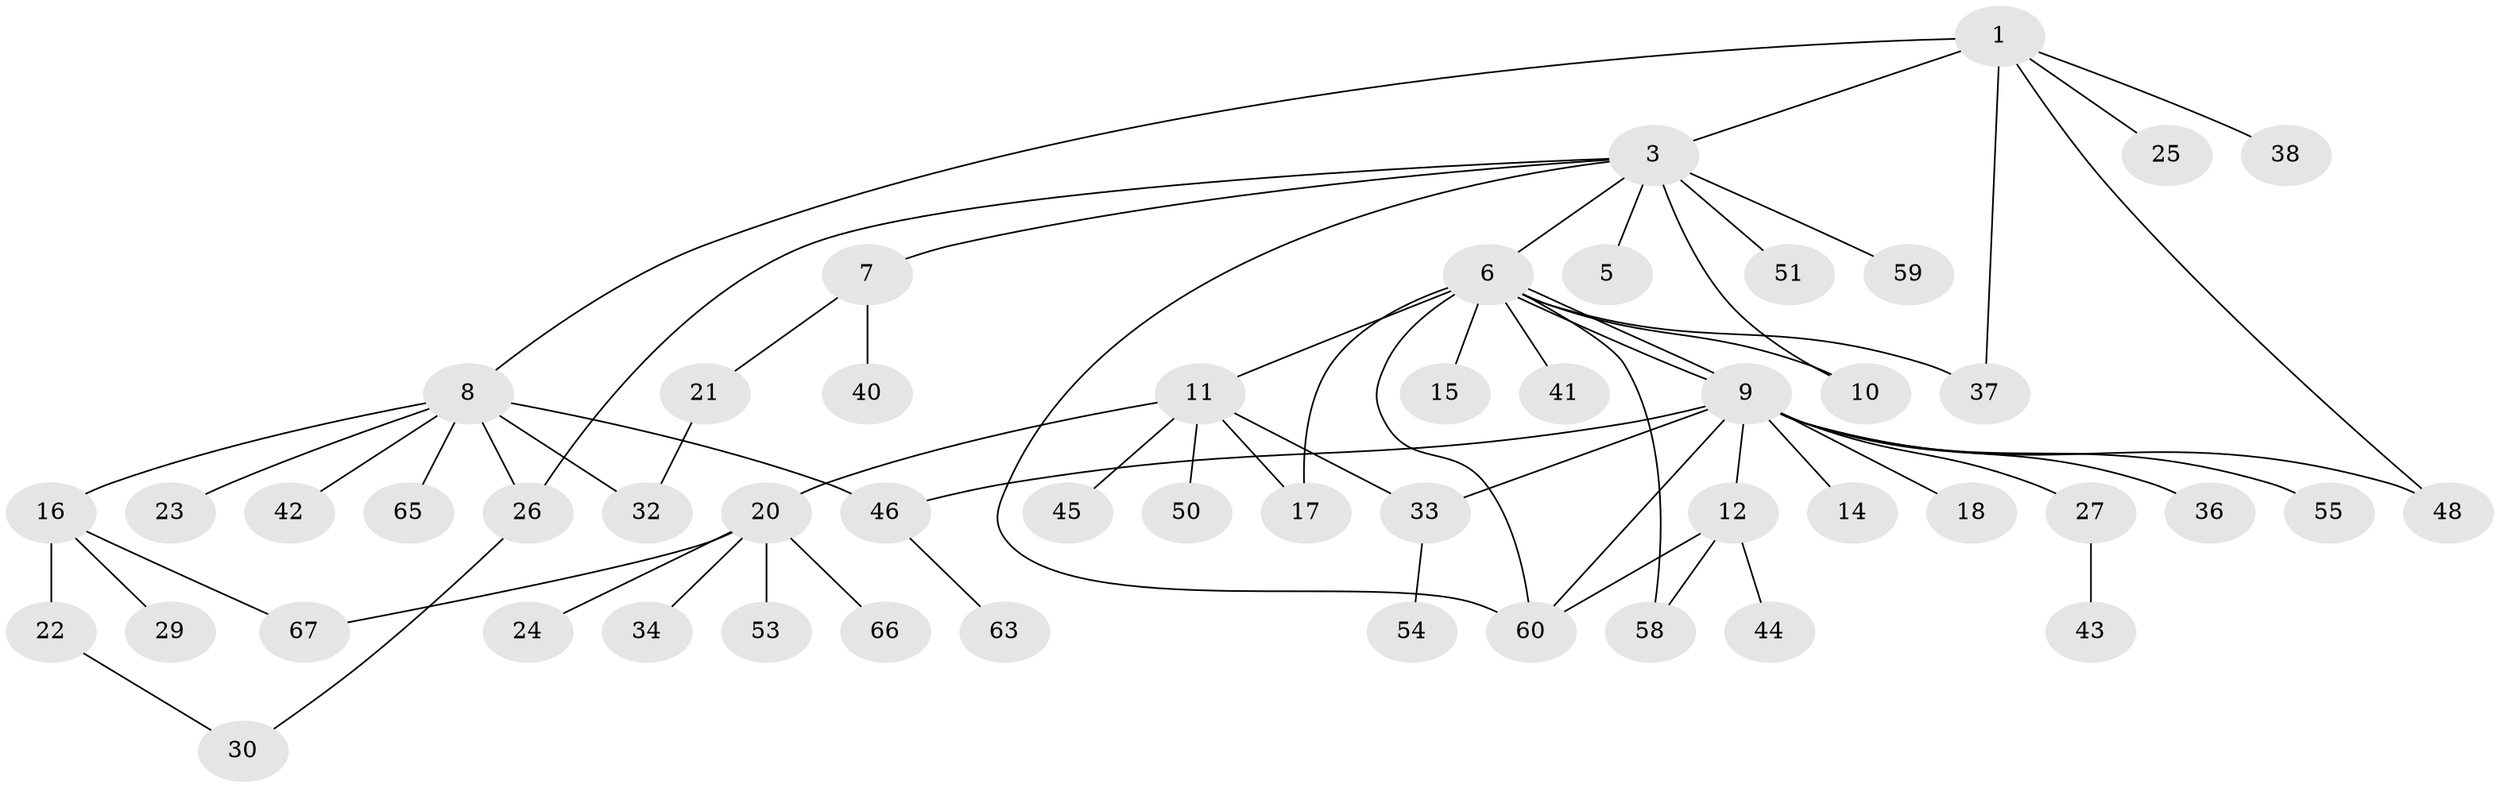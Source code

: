 // Generated by graph-tools (version 1.1) at 2025/23/03/03/25 07:23:50]
// undirected, 51 vertices, 65 edges
graph export_dot {
graph [start="1"]
  node [color=gray90,style=filled];
  1 [super="+2"];
  3 [super="+4"];
  5;
  6 [super="+13"];
  7 [super="+61"];
  8 [super="+28"];
  9 [super="+39"];
  10;
  11 [super="+49"];
  12 [super="+64"];
  14;
  15;
  16 [super="+19"];
  17 [super="+35"];
  18;
  20 [super="+31"];
  21;
  22 [super="+56"];
  23;
  24;
  25;
  26 [super="+62"];
  27;
  29;
  30;
  32;
  33 [super="+57"];
  34 [super="+52"];
  36;
  37;
  38;
  40;
  41 [super="+47"];
  42;
  43;
  44;
  45;
  46;
  48;
  50;
  51;
  53;
  54;
  55;
  58;
  59;
  60;
  63;
  65;
  66;
  67;
  1 -- 8;
  1 -- 38;
  1 -- 48;
  1 -- 3 [weight=2];
  1 -- 37;
  1 -- 25;
  3 -- 10;
  3 -- 5;
  3 -- 6;
  3 -- 7;
  3 -- 51;
  3 -- 59;
  3 -- 60;
  3 -- 26;
  6 -- 9;
  6 -- 9;
  6 -- 11;
  6 -- 15;
  6 -- 17 [weight=2];
  6 -- 58;
  6 -- 60;
  6 -- 37;
  6 -- 41;
  6 -- 10;
  7 -- 21;
  7 -- 40;
  8 -- 16;
  8 -- 23;
  8 -- 26;
  8 -- 42;
  8 -- 46;
  8 -- 65;
  8 -- 32;
  9 -- 12;
  9 -- 14;
  9 -- 18;
  9 -- 27;
  9 -- 33;
  9 -- 36;
  9 -- 46;
  9 -- 48;
  9 -- 55;
  9 -- 60;
  11 -- 20;
  11 -- 33;
  11 -- 45;
  11 -- 50;
  11 -- 17;
  12 -- 44;
  12 -- 58;
  12 -- 60;
  16 -- 22;
  16 -- 67;
  16 -- 29;
  20 -- 24;
  20 -- 34;
  20 -- 53;
  20 -- 66;
  20 -- 67;
  21 -- 32;
  22 -- 30;
  26 -- 30;
  27 -- 43;
  33 -- 54;
  46 -- 63;
}
